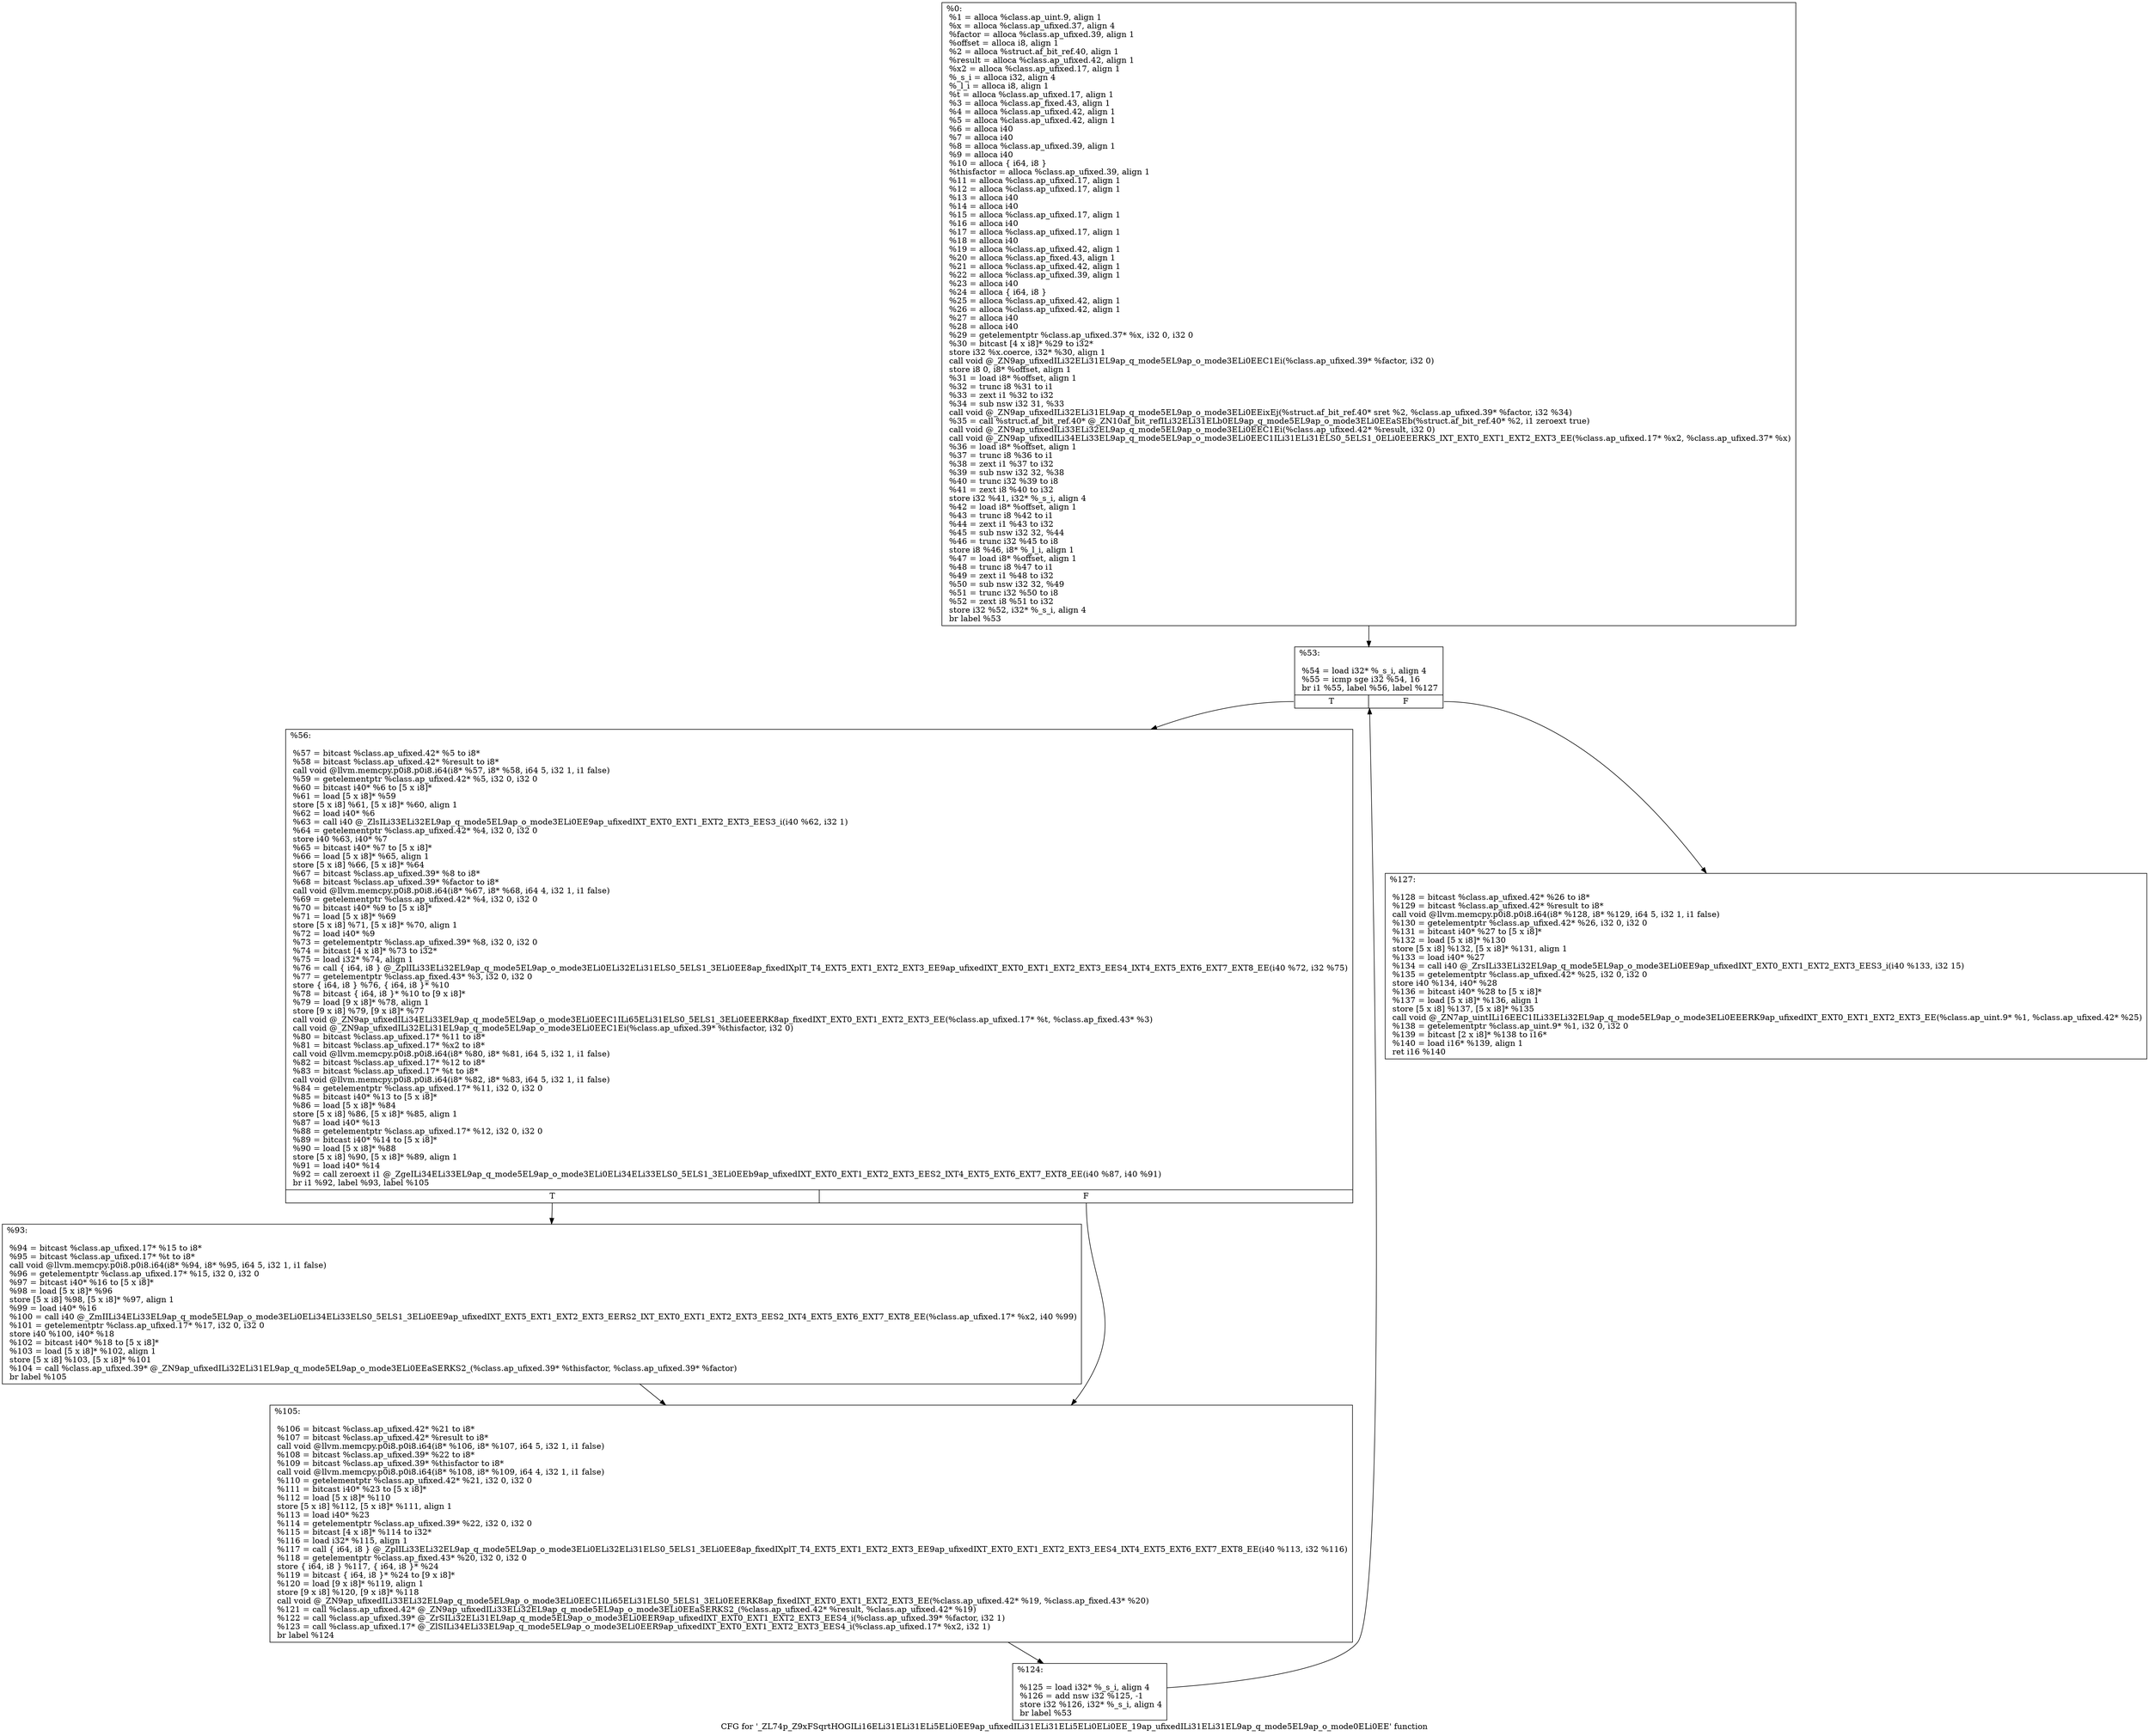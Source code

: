 digraph "CFG for '_ZL74p_Z9xFSqrtHOGILi16ELi31ELi31ELi5ELi0EE9ap_ufixedILi31ELi31ELi5ELi0ELi0EE_19ap_ufixedILi31ELi31EL9ap_q_mode5EL9ap_o_mode0ELi0EE' function" {
	label="CFG for '_ZL74p_Z9xFSqrtHOGILi16ELi31ELi31ELi5ELi0EE9ap_ufixedILi31ELi31ELi5ELi0ELi0EE_19ap_ufixedILi31ELi31EL9ap_q_mode5EL9ap_o_mode0ELi0EE' function";

	Node0x33b7690 [shape=record,label="{%0:\l  %1 = alloca %class.ap_uint.9, align 1\l  %x = alloca %class.ap_ufixed.37, align 4\l  %factor = alloca %class.ap_ufixed.39, align 1\l  %offset = alloca i8, align 1\l  %2 = alloca %struct.af_bit_ref.40, align 1\l  %result = alloca %class.ap_ufixed.42, align 1\l  %x2 = alloca %class.ap_ufixed.17, align 1\l  %_s_i = alloca i32, align 4\l  %_l_i = alloca i8, align 1\l  %t = alloca %class.ap_ufixed.17, align 1\l  %3 = alloca %class.ap_fixed.43, align 1\l  %4 = alloca %class.ap_ufixed.42, align 1\l  %5 = alloca %class.ap_ufixed.42, align 1\l  %6 = alloca i40\l  %7 = alloca i40\l  %8 = alloca %class.ap_ufixed.39, align 1\l  %9 = alloca i40\l  %10 = alloca \{ i64, i8 \}\l  %thisfactor = alloca %class.ap_ufixed.39, align 1\l  %11 = alloca %class.ap_ufixed.17, align 1\l  %12 = alloca %class.ap_ufixed.17, align 1\l  %13 = alloca i40\l  %14 = alloca i40\l  %15 = alloca %class.ap_ufixed.17, align 1\l  %16 = alloca i40\l  %17 = alloca %class.ap_ufixed.17, align 1\l  %18 = alloca i40\l  %19 = alloca %class.ap_ufixed.42, align 1\l  %20 = alloca %class.ap_fixed.43, align 1\l  %21 = alloca %class.ap_ufixed.42, align 1\l  %22 = alloca %class.ap_ufixed.39, align 1\l  %23 = alloca i40\l  %24 = alloca \{ i64, i8 \}\l  %25 = alloca %class.ap_ufixed.42, align 1\l  %26 = alloca %class.ap_ufixed.42, align 1\l  %27 = alloca i40\l  %28 = alloca i40\l  %29 = getelementptr %class.ap_ufixed.37* %x, i32 0, i32 0\l  %30 = bitcast [4 x i8]* %29 to i32*\l  store i32 %x.coerce, i32* %30, align 1\l  call void @_ZN9ap_ufixedILi32ELi31EL9ap_q_mode5EL9ap_o_mode3ELi0EEC1Ei(%class.ap_ufixed.39* %factor, i32 0)\l  store i8 0, i8* %offset, align 1\l  %31 = load i8* %offset, align 1\l  %32 = trunc i8 %31 to i1\l  %33 = zext i1 %32 to i32\l  %34 = sub nsw i32 31, %33\l  call void @_ZN9ap_ufixedILi32ELi31EL9ap_q_mode5EL9ap_o_mode3ELi0EEixEj(%struct.af_bit_ref.40* sret %2, %class.ap_ufixed.39* %factor, i32 %34)\l  %35 = call %struct.af_bit_ref.40* @_ZN10af_bit_refILi32ELi31ELb0EL9ap_q_mode5EL9ap_o_mode3ELi0EEaSEb(%struct.af_bit_ref.40* %2, i1 zeroext true)\l  call void @_ZN9ap_ufixedILi33ELi32EL9ap_q_mode5EL9ap_o_mode3ELi0EEC1Ei(%class.ap_ufixed.42* %result, i32 0)\l  call void @_ZN9ap_ufixedILi34ELi33EL9ap_q_mode5EL9ap_o_mode3ELi0EEC1ILi31ELi31ELS0_5ELS1_0ELi0EEERKS_IXT_EXT0_EXT1_EXT2_EXT3_EE(%class.ap_ufixed.17* %x2, %class.ap_ufixed.37* %x)\l  %36 = load i8* %offset, align 1\l  %37 = trunc i8 %36 to i1\l  %38 = zext i1 %37 to i32\l  %39 = sub nsw i32 32, %38\l  %40 = trunc i32 %39 to i8\l  %41 = zext i8 %40 to i32\l  store i32 %41, i32* %_s_i, align 4\l  %42 = load i8* %offset, align 1\l  %43 = trunc i8 %42 to i1\l  %44 = zext i1 %43 to i32\l  %45 = sub nsw i32 32, %44\l  %46 = trunc i32 %45 to i8\l  store i8 %46, i8* %_l_i, align 1\l  %47 = load i8* %offset, align 1\l  %48 = trunc i8 %47 to i1\l  %49 = zext i1 %48 to i32\l  %50 = sub nsw i32 32, %49\l  %51 = trunc i32 %50 to i8\l  %52 = zext i8 %51 to i32\l  store i32 %52, i32* %_s_i, align 4\l  br label %53\l}"];
	Node0x33b7690 -> Node0x33bdb10;
	Node0x33bdb10 [shape=record,label="{%53:\l\l  %54 = load i32* %_s_i, align 4\l  %55 = icmp sge i32 %54, 16\l  br i1 %55, label %56, label %127\l|{<s0>T|<s1>F}}"];
	Node0x33bdb10:s0 -> Node0x33bdd00;
	Node0x33bdb10:s1 -> Node0x33bdd60;
	Node0x33bdd00 [shape=record,label="{%56:\l\l  %57 = bitcast %class.ap_ufixed.42* %5 to i8*\l  %58 = bitcast %class.ap_ufixed.42* %result to i8*\l  call void @llvm.memcpy.p0i8.p0i8.i64(i8* %57, i8* %58, i64 5, i32 1, i1 false)\l  %59 = getelementptr %class.ap_ufixed.42* %5, i32 0, i32 0\l  %60 = bitcast i40* %6 to [5 x i8]*\l  %61 = load [5 x i8]* %59\l  store [5 x i8] %61, [5 x i8]* %60, align 1\l  %62 = load i40* %6\l  %63 = call i40 @_ZlsILi33ELi32EL9ap_q_mode5EL9ap_o_mode3ELi0EE9ap_ufixedIXT_EXT0_EXT1_EXT2_EXT3_EES3_i(i40 %62, i32 1)\l  %64 = getelementptr %class.ap_ufixed.42* %4, i32 0, i32 0\l  store i40 %63, i40* %7\l  %65 = bitcast i40* %7 to [5 x i8]*\l  %66 = load [5 x i8]* %65, align 1\l  store [5 x i8] %66, [5 x i8]* %64\l  %67 = bitcast %class.ap_ufixed.39* %8 to i8*\l  %68 = bitcast %class.ap_ufixed.39* %factor to i8*\l  call void @llvm.memcpy.p0i8.p0i8.i64(i8* %67, i8* %68, i64 4, i32 1, i1 false)\l  %69 = getelementptr %class.ap_ufixed.42* %4, i32 0, i32 0\l  %70 = bitcast i40* %9 to [5 x i8]*\l  %71 = load [5 x i8]* %69\l  store [5 x i8] %71, [5 x i8]* %70, align 1\l  %72 = load i40* %9\l  %73 = getelementptr %class.ap_ufixed.39* %8, i32 0, i32 0\l  %74 = bitcast [4 x i8]* %73 to i32*\l  %75 = load i32* %74, align 1\l  %76 = call \{ i64, i8 \} @_ZplILi33ELi32EL9ap_q_mode5EL9ap_o_mode3ELi0ELi32ELi31ELS0_5ELS1_3ELi0EE8ap_fixedIXplT_T4_EXT5_EXT1_EXT2_EXT3_EE9ap_ufixedIXT_EXT0_EXT1_EXT2_EXT3_EES4_IXT4_EXT5_EXT6_EXT7_EXT8_EE(i40 %72, i32 %75)\l  %77 = getelementptr %class.ap_fixed.43* %3, i32 0, i32 0\l  store \{ i64, i8 \} %76, \{ i64, i8 \}* %10\l  %78 = bitcast \{ i64, i8 \}* %10 to [9 x i8]*\l  %79 = load [9 x i8]* %78, align 1\l  store [9 x i8] %79, [9 x i8]* %77\l  call void @_ZN9ap_ufixedILi34ELi33EL9ap_q_mode5EL9ap_o_mode3ELi0EEC1ILi65ELi31ELS0_5ELS1_3ELi0EEERK8ap_fixedIXT_EXT0_EXT1_EXT2_EXT3_EE(%class.ap_ufixed.17* %t, %class.ap_fixed.43* %3)\l  call void @_ZN9ap_ufixedILi32ELi31EL9ap_q_mode5EL9ap_o_mode3ELi0EEC1Ei(%class.ap_ufixed.39* %thisfactor, i32 0)\l  %80 = bitcast %class.ap_ufixed.17* %11 to i8*\l  %81 = bitcast %class.ap_ufixed.17* %x2 to i8*\l  call void @llvm.memcpy.p0i8.p0i8.i64(i8* %80, i8* %81, i64 5, i32 1, i1 false)\l  %82 = bitcast %class.ap_ufixed.17* %12 to i8*\l  %83 = bitcast %class.ap_ufixed.17* %t to i8*\l  call void @llvm.memcpy.p0i8.p0i8.i64(i8* %82, i8* %83, i64 5, i32 1, i1 false)\l  %84 = getelementptr %class.ap_ufixed.17* %11, i32 0, i32 0\l  %85 = bitcast i40* %13 to [5 x i8]*\l  %86 = load [5 x i8]* %84\l  store [5 x i8] %86, [5 x i8]* %85, align 1\l  %87 = load i40* %13\l  %88 = getelementptr %class.ap_ufixed.17* %12, i32 0, i32 0\l  %89 = bitcast i40* %14 to [5 x i8]*\l  %90 = load [5 x i8]* %88\l  store [5 x i8] %90, [5 x i8]* %89, align 1\l  %91 = load i40* %14\l  %92 = call zeroext i1 @_ZgeILi34ELi33EL9ap_q_mode5EL9ap_o_mode3ELi0ELi34ELi33ELS0_5ELS1_3ELi0EEb9ap_ufixedIXT_EXT0_EXT1_EXT2_EXT3_EES2_IXT4_EXT5_EXT6_EXT7_EXT8_EE(i40 %87, i40 %91)\l  br i1 %92, label %93, label %105\l|{<s0>T|<s1>F}}"];
	Node0x33bdd00:s0 -> Node0x33bf650;
	Node0x33bdd00:s1 -> Node0x33c03b0;
	Node0x33bf650 [shape=record,label="{%93:\l\l  %94 = bitcast %class.ap_ufixed.17* %15 to i8*\l  %95 = bitcast %class.ap_ufixed.17* %t to i8*\l  call void @llvm.memcpy.p0i8.p0i8.i64(i8* %94, i8* %95, i64 5, i32 1, i1 false)\l  %96 = getelementptr %class.ap_ufixed.17* %15, i32 0, i32 0\l  %97 = bitcast i40* %16 to [5 x i8]*\l  %98 = load [5 x i8]* %96\l  store [5 x i8] %98, [5 x i8]* %97, align 1\l  %99 = load i40* %16\l  %100 = call i40 @_ZmIILi34ELi33EL9ap_q_mode5EL9ap_o_mode3ELi0ELi34ELi33ELS0_5ELS1_3ELi0EE9ap_ufixedIXT_EXT5_EXT1_EXT2_EXT3_EERS2_IXT_EXT0_EXT1_EXT2_EXT3_EES2_IXT4_EXT5_EXT6_EXT7_EXT8_EE(%class.ap_ufixed.17* %x2, i40 %99)\l  %101 = getelementptr %class.ap_ufixed.17* %17, i32 0, i32 0\l  store i40 %100, i40* %18\l  %102 = bitcast i40* %18 to [5 x i8]*\l  %103 = load [5 x i8]* %102, align 1\l  store [5 x i8] %103, [5 x i8]* %101\l  %104 = call %class.ap_ufixed.39* @_ZN9ap_ufixedILi32ELi31EL9ap_q_mode5EL9ap_o_mode3ELi0EEaSERKS2_(%class.ap_ufixed.39* %thisfactor, %class.ap_ufixed.39* %factor)\l  br label %105\l}"];
	Node0x33bf650 -> Node0x33c03b0;
	Node0x33c03b0 [shape=record,label="{%105:\l\l  %106 = bitcast %class.ap_ufixed.42* %21 to i8*\l  %107 = bitcast %class.ap_ufixed.42* %result to i8*\l  call void @llvm.memcpy.p0i8.p0i8.i64(i8* %106, i8* %107, i64 5, i32 1, i1 false)\l  %108 = bitcast %class.ap_ufixed.39* %22 to i8*\l  %109 = bitcast %class.ap_ufixed.39* %thisfactor to i8*\l  call void @llvm.memcpy.p0i8.p0i8.i64(i8* %108, i8* %109, i64 4, i32 1, i1 false)\l  %110 = getelementptr %class.ap_ufixed.42* %21, i32 0, i32 0\l  %111 = bitcast i40* %23 to [5 x i8]*\l  %112 = load [5 x i8]* %110\l  store [5 x i8] %112, [5 x i8]* %111, align 1\l  %113 = load i40* %23\l  %114 = getelementptr %class.ap_ufixed.39* %22, i32 0, i32 0\l  %115 = bitcast [4 x i8]* %114 to i32*\l  %116 = load i32* %115, align 1\l  %117 = call \{ i64, i8 \} @_ZplILi33ELi32EL9ap_q_mode5EL9ap_o_mode3ELi0ELi32ELi31ELS0_5ELS1_3ELi0EE8ap_fixedIXplT_T4_EXT5_EXT1_EXT2_EXT3_EE9ap_ufixedIXT_EXT0_EXT1_EXT2_EXT3_EES4_IXT4_EXT5_EXT6_EXT7_EXT8_EE(i40 %113, i32 %116)\l  %118 = getelementptr %class.ap_fixed.43* %20, i32 0, i32 0\l  store \{ i64, i8 \} %117, \{ i64, i8 \}* %24\l  %119 = bitcast \{ i64, i8 \}* %24 to [9 x i8]*\l  %120 = load [9 x i8]* %119, align 1\l  store [9 x i8] %120, [9 x i8]* %118\l  call void @_ZN9ap_ufixedILi33ELi32EL9ap_q_mode5EL9ap_o_mode3ELi0EEC1ILi65ELi31ELS0_5ELS1_3ELi0EEERK8ap_fixedIXT_EXT0_EXT1_EXT2_EXT3_EE(%class.ap_ufixed.42* %19, %class.ap_fixed.43* %20)\l  %121 = call %class.ap_ufixed.42* @_ZN9ap_ufixedILi33ELi32EL9ap_q_mode5EL9ap_o_mode3ELi0EEaSERKS2_(%class.ap_ufixed.42* %result, %class.ap_ufixed.42* %19)\l  %122 = call %class.ap_ufixed.39* @_ZrSILi32ELi31EL9ap_q_mode5EL9ap_o_mode3ELi0EER9ap_ufixedIXT_EXT0_EXT1_EXT2_EXT3_EES4_i(%class.ap_ufixed.39* %factor, i32 1)\l  %123 = call %class.ap_ufixed.17* @_ZlSILi34ELi33EL9ap_q_mode5EL9ap_o_mode3ELi0EER9ap_ufixedIXT_EXT0_EXT1_EXT2_EXT3_EES4_i(%class.ap_ufixed.17* %x2, i32 1)\l  br label %124\l}"];
	Node0x33c03b0 -> Node0x33c2800;
	Node0x33c2800 [shape=record,label="{%124:\l\l  %125 = load i32* %_s_i, align 4\l  %126 = add nsw i32 %125, -1\l  store i32 %126, i32* %_s_i, align 4\l  br label %53\l}"];
	Node0x33c2800 -> Node0x33bdb10;
	Node0x33bdd60 [shape=record,label="{%127:\l\l  %128 = bitcast %class.ap_ufixed.42* %26 to i8*\l  %129 = bitcast %class.ap_ufixed.42* %result to i8*\l  call void @llvm.memcpy.p0i8.p0i8.i64(i8* %128, i8* %129, i64 5, i32 1, i1 false)\l  %130 = getelementptr %class.ap_ufixed.42* %26, i32 0, i32 0\l  %131 = bitcast i40* %27 to [5 x i8]*\l  %132 = load [5 x i8]* %130\l  store [5 x i8] %132, [5 x i8]* %131, align 1\l  %133 = load i40* %27\l  %134 = call i40 @_ZrsILi33ELi32EL9ap_q_mode5EL9ap_o_mode3ELi0EE9ap_ufixedIXT_EXT0_EXT1_EXT2_EXT3_EES3_i(i40 %133, i32 15)\l  %135 = getelementptr %class.ap_ufixed.42* %25, i32 0, i32 0\l  store i40 %134, i40* %28\l  %136 = bitcast i40* %28 to [5 x i8]*\l  %137 = load [5 x i8]* %136, align 1\l  store [5 x i8] %137, [5 x i8]* %135\l  call void @_ZN7ap_uintILi16EEC1ILi33ELi32EL9ap_q_mode5EL9ap_o_mode3ELi0EEERK9ap_ufixedIXT_EXT0_EXT1_EXT2_EXT3_EE(%class.ap_uint.9* %1, %class.ap_ufixed.42* %25)\l  %138 = getelementptr %class.ap_uint.9* %1, i32 0, i32 0\l  %139 = bitcast [2 x i8]* %138 to i16*\l  %140 = load i16* %139, align 1\l  ret i16 %140\l}"];
}
